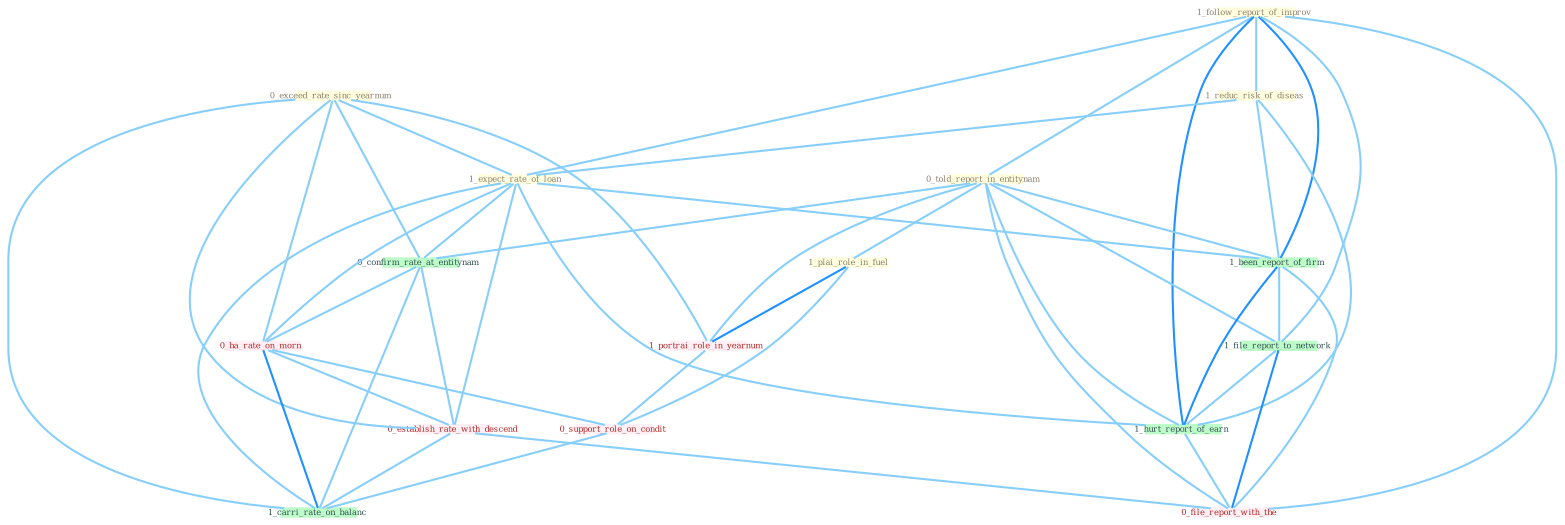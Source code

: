Graph G{ 
    node
    [shape=polygon,style=filled,width=.5,height=.06,color="#BDFCC9",fixedsize=true,fontsize=4,
    fontcolor="#2f4f4f"];
    {node
    [color="#ffffe0", fontcolor="#8b7d6b"] "1_follow_report_of_improv " "1_reduc_risk_of_diseas " "0_exceed_rate_sinc_yearnum " "1_expect_rate_of_loan " "0_told_report_in_entitynam " "1_plai_role_in_fuel "}
{node [color="#fff0f5", fontcolor="#b22222"] "1_portrai_role_in_yearnum " "0_ha_rate_on_morn " "0_support_role_on_condit " "0_establish_rate_with_descend " "0_file_report_with_the "}
edge [color="#B0E2FF"];

	"1_follow_report_of_improv " -- "1_reduc_risk_of_diseas " [w="1", color="#87cefa" ];
	"1_follow_report_of_improv " -- "1_expect_rate_of_loan " [w="1", color="#87cefa" ];
	"1_follow_report_of_improv " -- "0_told_report_in_entitynam " [w="1", color="#87cefa" ];
	"1_follow_report_of_improv " -- "1_been_report_of_firm " [w="2", color="#1e90ff" , len=0.8];
	"1_follow_report_of_improv " -- "1_file_report_to_network " [w="1", color="#87cefa" ];
	"1_follow_report_of_improv " -- "1_hurt_report_of_earn " [w="2", color="#1e90ff" , len=0.8];
	"1_follow_report_of_improv " -- "0_file_report_with_the " [w="1", color="#87cefa" ];
	"1_reduc_risk_of_diseas " -- "1_expect_rate_of_loan " [w="1", color="#87cefa" ];
	"1_reduc_risk_of_diseas " -- "1_been_report_of_firm " [w="1", color="#87cefa" ];
	"1_reduc_risk_of_diseas " -- "1_hurt_report_of_earn " [w="1", color="#87cefa" ];
	"0_exceed_rate_sinc_yearnum " -- "1_expect_rate_of_loan " [w="1", color="#87cefa" ];
	"0_exceed_rate_sinc_yearnum " -- "0_confirm_rate_at_entitynam " [w="1", color="#87cefa" ];
	"0_exceed_rate_sinc_yearnum " -- "1_portrai_role_in_yearnum " [w="1", color="#87cefa" ];
	"0_exceed_rate_sinc_yearnum " -- "0_ha_rate_on_morn " [w="1", color="#87cefa" ];
	"0_exceed_rate_sinc_yearnum " -- "0_establish_rate_with_descend " [w="1", color="#87cefa" ];
	"0_exceed_rate_sinc_yearnum " -- "1_carri_rate_on_balanc " [w="1", color="#87cefa" ];
	"1_expect_rate_of_loan " -- "0_confirm_rate_at_entitynam " [w="1", color="#87cefa" ];
	"1_expect_rate_of_loan " -- "1_been_report_of_firm " [w="1", color="#87cefa" ];
	"1_expect_rate_of_loan " -- "0_ha_rate_on_morn " [w="1", color="#87cefa" ];
	"1_expect_rate_of_loan " -- "1_hurt_report_of_earn " [w="1", color="#87cefa" ];
	"1_expect_rate_of_loan " -- "0_establish_rate_with_descend " [w="1", color="#87cefa" ];
	"1_expect_rate_of_loan " -- "1_carri_rate_on_balanc " [w="1", color="#87cefa" ];
	"0_told_report_in_entitynam " -- "1_plai_role_in_fuel " [w="1", color="#87cefa" ];
	"0_told_report_in_entitynam " -- "0_confirm_rate_at_entitynam " [w="1", color="#87cefa" ];
	"0_told_report_in_entitynam " -- "1_been_report_of_firm " [w="1", color="#87cefa" ];
	"0_told_report_in_entitynam " -- "1_file_report_to_network " [w="1", color="#87cefa" ];
	"0_told_report_in_entitynam " -- "1_portrai_role_in_yearnum " [w="1", color="#87cefa" ];
	"0_told_report_in_entitynam " -- "1_hurt_report_of_earn " [w="1", color="#87cefa" ];
	"0_told_report_in_entitynam " -- "0_file_report_with_the " [w="1", color="#87cefa" ];
	"1_plai_role_in_fuel " -- "1_portrai_role_in_yearnum " [w="2", color="#1e90ff" , len=0.8];
	"1_plai_role_in_fuel " -- "0_support_role_on_condit " [w="1", color="#87cefa" ];
	"0_confirm_rate_at_entitynam " -- "0_ha_rate_on_morn " [w="1", color="#87cefa" ];
	"0_confirm_rate_at_entitynam " -- "0_establish_rate_with_descend " [w="1", color="#87cefa" ];
	"0_confirm_rate_at_entitynam " -- "1_carri_rate_on_balanc " [w="1", color="#87cefa" ];
	"1_been_report_of_firm " -- "1_file_report_to_network " [w="1", color="#87cefa" ];
	"1_been_report_of_firm " -- "1_hurt_report_of_earn " [w="2", color="#1e90ff" , len=0.8];
	"1_been_report_of_firm " -- "0_file_report_with_the " [w="1", color="#87cefa" ];
	"1_file_report_to_network " -- "1_hurt_report_of_earn " [w="1", color="#87cefa" ];
	"1_file_report_to_network " -- "0_file_report_with_the " [w="2", color="#1e90ff" , len=0.8];
	"1_portrai_role_in_yearnum " -- "0_support_role_on_condit " [w="1", color="#87cefa" ];
	"0_ha_rate_on_morn " -- "0_support_role_on_condit " [w="1", color="#87cefa" ];
	"0_ha_rate_on_morn " -- "0_establish_rate_with_descend " [w="1", color="#87cefa" ];
	"0_ha_rate_on_morn " -- "1_carri_rate_on_balanc " [w="2", color="#1e90ff" , len=0.8];
	"1_hurt_report_of_earn " -- "0_file_report_with_the " [w="1", color="#87cefa" ];
	"0_support_role_on_condit " -- "1_carri_rate_on_balanc " [w="1", color="#87cefa" ];
	"0_establish_rate_with_descend " -- "1_carri_rate_on_balanc " [w="1", color="#87cefa" ];
	"0_establish_rate_with_descend " -- "0_file_report_with_the " [w="1", color="#87cefa" ];
}